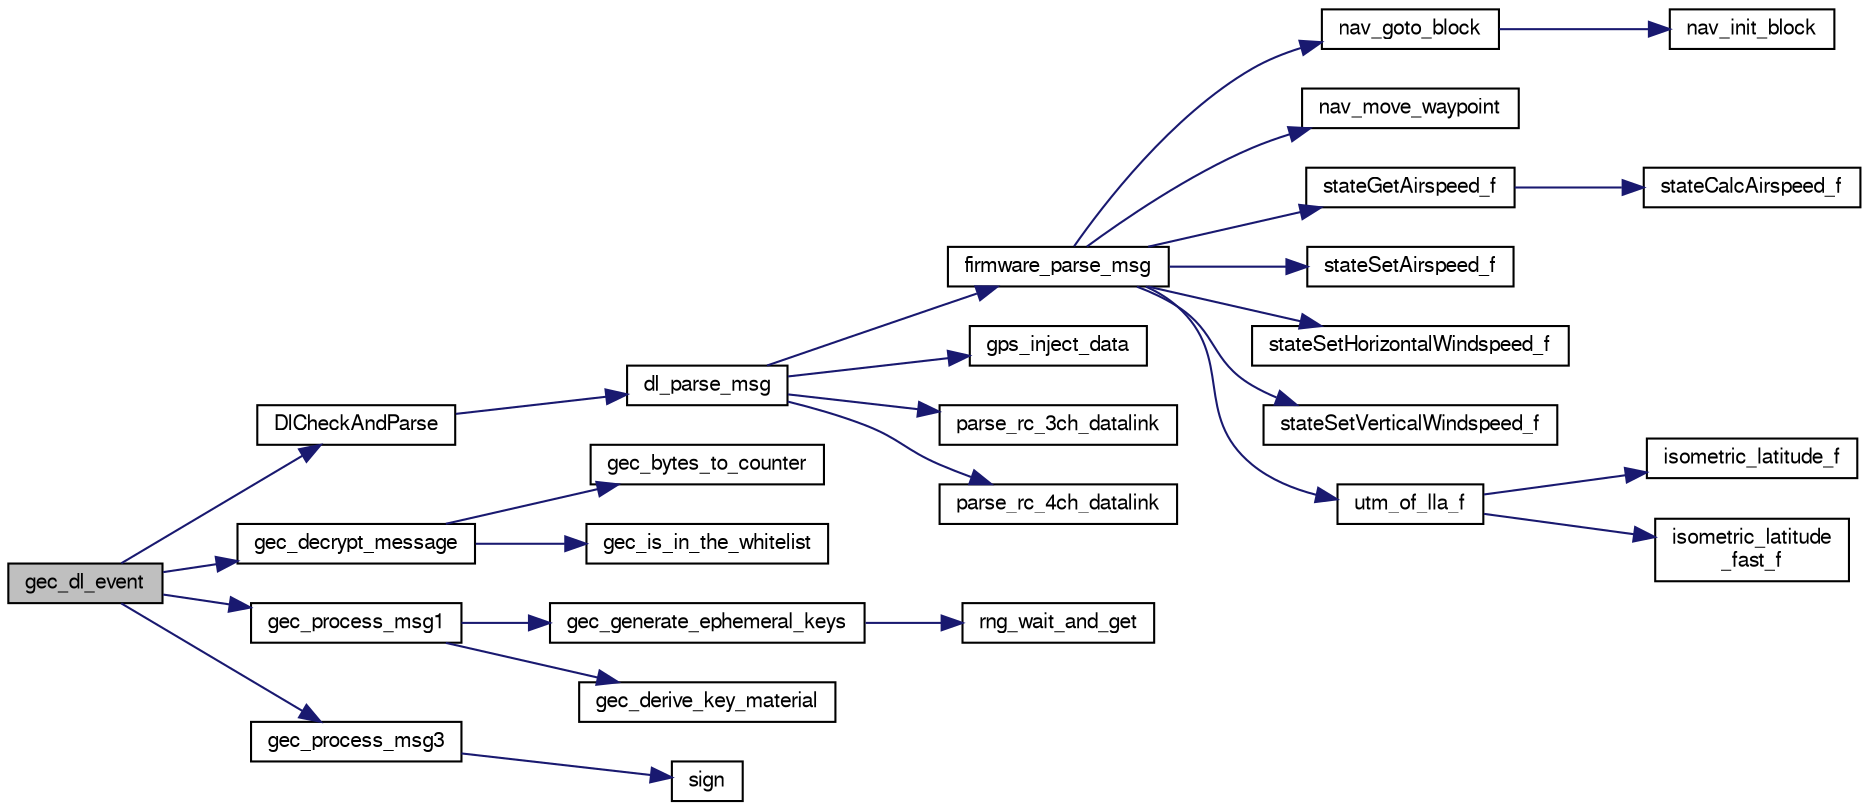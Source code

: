digraph "gec_dl_event"
{
  edge [fontname="FreeSans",fontsize="10",labelfontname="FreeSans",labelfontsize="10"];
  node [fontname="FreeSans",fontsize="10",shape=record];
  rankdir="LR";
  Node1 [label="gec_dl_event",height=0.2,width=0.4,color="black", fillcolor="grey75", style="filled", fontcolor="black"];
  Node1 -> Node2 [color="midnightblue",fontsize="10",style="solid",fontname="FreeSans"];
  Node2 [label="DlCheckAndParse",height=0.2,width=0.4,color="black", fillcolor="white", style="filled",URL="$datalink_8h.html#aa9106add8d47671f6ebb3d8321813611",tooltip="Check for new message and parse. "];
  Node2 -> Node3 [color="midnightblue",fontsize="10",style="solid",fontname="FreeSans"];
  Node3 [label="dl_parse_msg",height=0.2,width=0.4,color="black", fillcolor="white", style="filled",URL="$datalink_8h.html#ad118dedfd61ae7367be31daafcc47f99",tooltip="Should be called when chars are available in dl_buffer. "];
  Node3 -> Node4 [color="midnightblue",fontsize="10",style="solid",fontname="FreeSans"];
  Node4 [label="firmware_parse_msg",height=0.2,width=0.4,color="black", fillcolor="white", style="filled",URL="$datalink_8c.html#aa3b127ff90392c842dc3299876f5e02f",tooltip="Firmware specfic msg handler. "];
  Node4 -> Node5 [color="midnightblue",fontsize="10",style="solid",fontname="FreeSans"];
  Node5 [label="nav_goto_block",height=0.2,width=0.4,color="black", fillcolor="white", style="filled",URL="$common__flight__plan_8c.html#ad5b3972efdfb4b34574a534615be3db2"];
  Node5 -> Node6 [color="midnightblue",fontsize="10",style="solid",fontname="FreeSans"];
  Node6 [label="nav_init_block",height=0.2,width=0.4,color="black", fillcolor="white", style="filled",URL="$common__flight__plan_8c.html#aa3cbfa3c23e459645a8e67b1bb4a1bef"];
  Node4 -> Node7 [color="midnightblue",fontsize="10",style="solid",fontname="FreeSans"];
  Node7 [label="nav_move_waypoint",height=0.2,width=0.4,color="black", fillcolor="white", style="filled",URL="$common__nav_8c.html#af9adf1af7508631a6122c216c6b57602",tooltip="Move a waypoint to given UTM coordinates. "];
  Node4 -> Node8 [color="midnightblue",fontsize="10",style="solid",fontname="FreeSans"];
  Node8 [label="stateGetAirspeed_f",height=0.2,width=0.4,color="black", fillcolor="white", style="filled",URL="$group__state__wind__airspeed.html#gab0cc6ebb3671ec1b34ac2c33f11c6b26",tooltip="Get airspeed (float). "];
  Node8 -> Node9 [color="midnightblue",fontsize="10",style="solid",fontname="FreeSans"];
  Node9 [label="stateCalcAirspeed_f",height=0.2,width=0.4,color="black", fillcolor="white", style="filled",URL="$group__state__wind__airspeed.html#gac2516cd42b66afab524662b27fd96cd5"];
  Node4 -> Node10 [color="midnightblue",fontsize="10",style="solid",fontname="FreeSans"];
  Node10 [label="stateSetAirspeed_f",height=0.2,width=0.4,color="black", fillcolor="white", style="filled",URL="$group__state__wind__airspeed.html#ga2ede5795eaec38206e25b8850ee40f63",tooltip="Set airspeed (float). "];
  Node4 -> Node11 [color="midnightblue",fontsize="10",style="solid",fontname="FreeSans"];
  Node11 [label="stateSetHorizontalWindspeed_f",height=0.2,width=0.4,color="black", fillcolor="white", style="filled",URL="$group__state__wind__airspeed.html#ga2ad82d1791a3f1b5e9539ec571fca846",tooltip="Set horizontal windspeed (float). "];
  Node4 -> Node12 [color="midnightblue",fontsize="10",style="solid",fontname="FreeSans"];
  Node12 [label="stateSetVerticalWindspeed_f",height=0.2,width=0.4,color="black", fillcolor="white", style="filled",URL="$group__state__wind__airspeed.html#gad1a3cf7bf63a90f1873d3bcfee610d4d",tooltip="Set vertical windspeed (float). "];
  Node4 -> Node13 [color="midnightblue",fontsize="10",style="solid",fontname="FreeSans"];
  Node13 [label="utm_of_lla_f",height=0.2,width=0.4,color="black", fillcolor="white", style="filled",URL="$pprz__geodetic__float_8c.html#af99d4775df518f30b741b49c26eceedd"];
  Node13 -> Node14 [color="midnightblue",fontsize="10",style="solid",fontname="FreeSans"];
  Node14 [label="isometric_latitude_f",height=0.2,width=0.4,color="black", fillcolor="white", style="filled",URL="$pprz__geodetic__float_8c.html#a25c5bd31de0ea0d0caf14a0d217ad3ea"];
  Node13 -> Node15 [color="midnightblue",fontsize="10",style="solid",fontname="FreeSans"];
  Node15 [label="isometric_latitude\l_fast_f",height=0.2,width=0.4,color="black", fillcolor="white", style="filled",URL="$pprz__geodetic__float_8c.html#a21ea1b369f7d4abd984fb89c488dde24"];
  Node3 -> Node16 [color="midnightblue",fontsize="10",style="solid",fontname="FreeSans"];
  Node16 [label="gps_inject_data",height=0.2,width=0.4,color="black", fillcolor="white", style="filled",URL="$gps_8c.html#a95067acaf0b8b646abb5d9ec7e98b0cb",tooltip="Default parser for GPS injected data. "];
  Node3 -> Node17 [color="midnightblue",fontsize="10",style="solid",fontname="FreeSans"];
  Node17 [label="parse_rc_3ch_datalink",height=0.2,width=0.4,color="black", fillcolor="white", style="filled",URL="$modules_2radio__control_2rc__datalink_8c.html#a22105107236d00fa616659322bd89a02",tooltip="Decode datalink message to get rc values with RC_3CH message Mode and throttle are merge in the same ..."];
  Node3 -> Node18 [color="midnightblue",fontsize="10",style="solid",fontname="FreeSans"];
  Node18 [label="parse_rc_4ch_datalink",height=0.2,width=0.4,color="black", fillcolor="white", style="filled",URL="$modules_2radio__control_2rc__datalink_8c.html#aa3d40235f29aab16121c0073217835a2",tooltip="Decode datalink message to get rc values with RC_4CH message. "];
  Node1 -> Node19 [color="midnightblue",fontsize="10",style="solid",fontname="FreeSans"];
  Node19 [label="gec_decrypt_message",height=0.2,width=0.4,color="black", fillcolor="white", style="filled",URL="$gec__dl_8c.html#ac948362603178542b0a8c8b7375279cd",tooltip="Attemp message decryption If a message is unencrypted, pass it through only if the MSG_ID is in the w..."];
  Node19 -> Node20 [color="midnightblue",fontsize="10",style="solid",fontname="FreeSans"];
  Node20 [label="gec_bytes_to_counter",height=0.2,width=0.4,color="black", fillcolor="white", style="filled",URL="$gec_8c.html#af0f22b92478c79edb3dfb83b0bfe1322",tooltip="Convert from network byte order (big endian) to the machine byte order. "];
  Node19 -> Node21 [color="midnightblue",fontsize="10",style="solid",fontname="FreeSans"];
  Node21 [label="gec_is_in_the_whitelist",height=0.2,width=0.4,color="black", fillcolor="white", style="filled",URL="$gec__dl_8c.html#ac21e5df94c5f3003526266d584fc18d3"];
  Node1 -> Node22 [color="midnightblue",fontsize="10",style="solid",fontname="FreeSans"];
  Node22 [label="gec_process_msg1",height=0.2,width=0.4,color="black", fillcolor="white", style="filled",URL="$gec__dl_8c.html#ad4f92ea52a517934ff6b8eab95cfead5",tooltip="NOTE: for RESPONDER party only Process incoming message (expected MSG1) if the right (KEY_EXCHANGE) m..."];
  Node22 -> Node23 [color="midnightblue",fontsize="10",style="solid",fontname="FreeSans"];
  Node23 [label="gec_generate_ephemeral_keys",height=0.2,width=0.4,color="black", fillcolor="white", style="filled",URL="$gec_8c.html#a7dabc3297585157dc9719ba30d72216d",tooltip="Generate private and public key pairs for future use. "];
  Node23 -> Node24 [color="midnightblue",fontsize="10",style="solid",fontname="FreeSans"];
  Node24 [label="rng_wait_and_get",height=0.2,width=0.4,color="black", fillcolor="white", style="filled",URL="$chibios_2mcu__periph_2rng__arch_8c.html#a820694eb7a21338e91e79f50a3a241ea"];
  Node22 -> Node25 [color="midnightblue",fontsize="10",style="solid",fontname="FreeSans"];
  Node25 [label="gec_derive_key_material",height=0.2,width=0.4,color="black", fillcolor="white", style="filled",URL="$gec_8c.html#ae873ba7cb08a84eb613be40101d266d2",tooltip="Derive key material for both sender and receiver. "];
  Node1 -> Node26 [color="midnightblue",fontsize="10",style="solid",fontname="FreeSans"];
  Node26 [label="gec_process_msg3",height=0.2,width=0.4,color="black", fillcolor="white", style="filled",URL="$gec__dl_8c.html#a42846e875eaa39617e27780db81909bb",tooltip="Process incoming message (expected MSG3) if the right (KEY_EXCHANGE) message received with the right ..."];
  Node26 -> Node27 [color="midnightblue",fontsize="10",style="solid",fontname="FreeSans"];
  Node27 [label="sign",height=0.2,width=0.4,color="black", fillcolor="white", style="filled",URL="$nav__fish_8c.html#ab74daa0c9784c63e060bfb98cc06fbf5",tooltip="sign function "];
}
